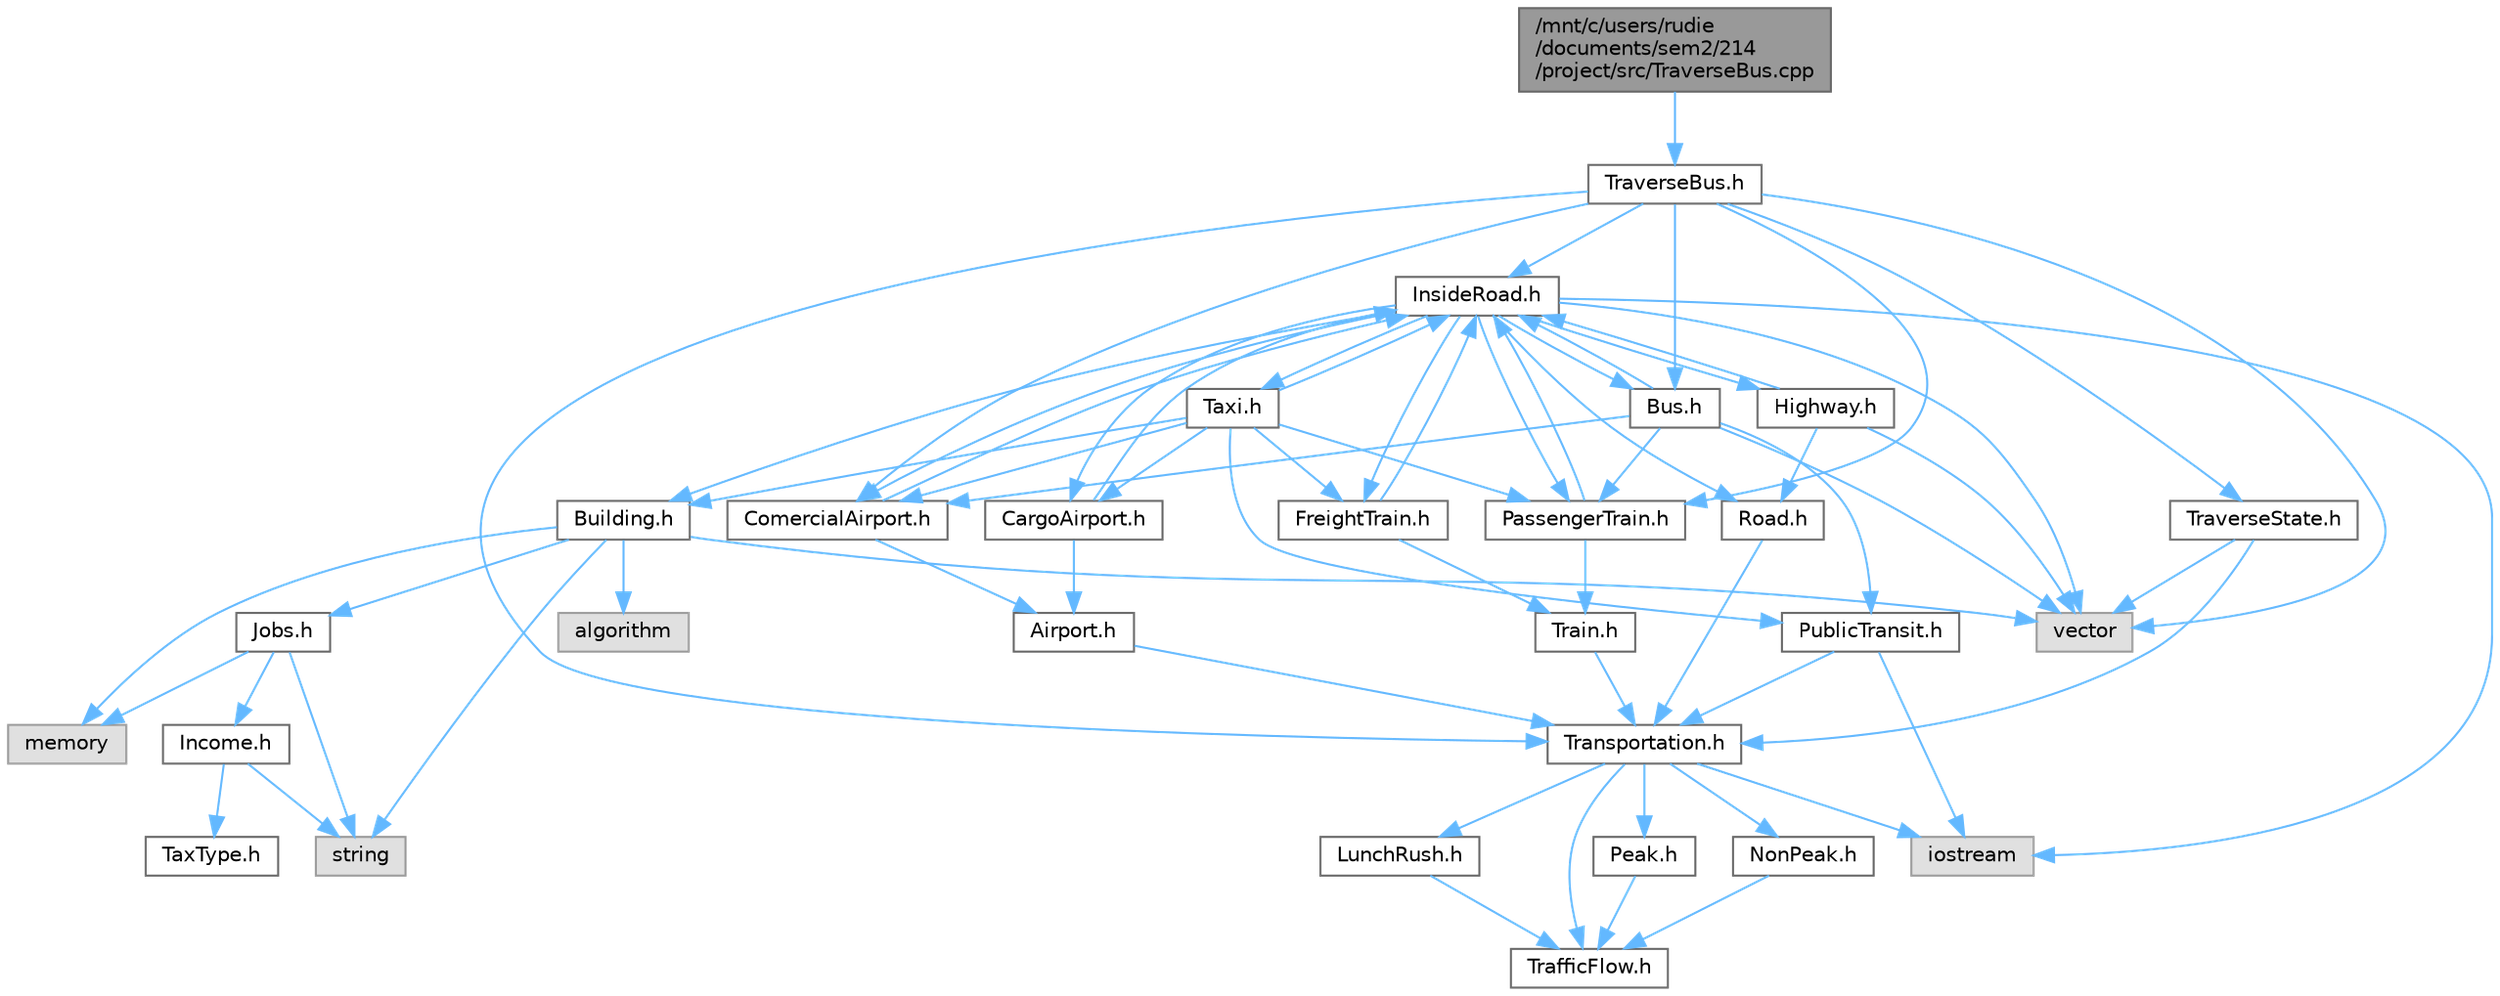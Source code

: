 digraph "/mnt/c/users/rudie/documents/sem2/214/project/src/TraverseBus.cpp"
{
 // LATEX_PDF_SIZE
  bgcolor="transparent";
  edge [fontname=Helvetica,fontsize=10,labelfontname=Helvetica,labelfontsize=10];
  node [fontname=Helvetica,fontsize=10,shape=box,height=0.2,width=0.4];
  Node1 [id="Node000001",label="/mnt/c/users/rudie\l/documents/sem2/214\l/project/src/TraverseBus.cpp",height=0.2,width=0.4,color="gray40", fillcolor="grey60", style="filled", fontcolor="black",tooltip="Implementation of the TraverseBus class."];
  Node1 -> Node2 [id="edge68_Node000001_Node000002",color="steelblue1",style="solid",tooltip=" "];
  Node2 [id="Node000002",label="TraverseBus.h",height=0.2,width=0.4,color="grey40", fillcolor="white", style="filled",URL="$TraverseBus_8h.html",tooltip="Header file for the TraverseBus class."];
  Node2 -> Node3 [id="edge69_Node000002_Node000003",color="steelblue1",style="solid",tooltip=" "];
  Node3 [id="Node000003",label="vector",height=0.2,width=0.4,color="grey60", fillcolor="#E0E0E0", style="filled",tooltip=" "];
  Node2 -> Node4 [id="edge70_Node000002_Node000004",color="steelblue1",style="solid",tooltip=" "];
  Node4 [id="Node000004",label="TraverseState.h",height=0.2,width=0.4,color="grey40", fillcolor="white", style="filled",URL="$TraverseState_8h.html",tooltip="Defines the TraverseState class and its interface for traversing through Transportation elements."];
  Node4 -> Node3 [id="edge71_Node000004_Node000003",color="steelblue1",style="solid",tooltip=" "];
  Node4 -> Node5 [id="edge72_Node000004_Node000005",color="steelblue1",style="solid",tooltip=" "];
  Node5 [id="Node000005",label="Transportation.h",height=0.2,width=0.4,color="grey40", fillcolor="white", style="filled",URL="$Transportation_8h.html",tooltip="Header file for the Transportation class."];
  Node5 -> Node6 [id="edge73_Node000005_Node000006",color="steelblue1",style="solid",tooltip=" "];
  Node6 [id="Node000006",label="iostream",height=0.2,width=0.4,color="grey60", fillcolor="#E0E0E0", style="filled",tooltip=" "];
  Node5 -> Node7 [id="edge74_Node000005_Node000007",color="steelblue1",style="solid",tooltip=" "];
  Node7 [id="Node000007",label="TrafficFlow.h",height=0.2,width=0.4,color="grey40", fillcolor="white", style="filled",URL="$TrafficFlow_8h.html",tooltip="Defines the TrafficFlow interface for traffic flow measurement."];
  Node5 -> Node8 [id="edge75_Node000005_Node000008",color="steelblue1",style="solid",tooltip=" "];
  Node8 [id="Node000008",label="Peak.h",height=0.2,width=0.4,color="grey40", fillcolor="white", style="filled",URL="$Peak_8h.html",tooltip="Header file for the Peak class, which inherits from TrafficFlow."];
  Node8 -> Node7 [id="edge76_Node000008_Node000007",color="steelblue1",style="solid",tooltip=" "];
  Node5 -> Node9 [id="edge77_Node000005_Node000009",color="steelblue1",style="solid",tooltip=" "];
  Node9 [id="Node000009",label="NonPeak.h",height=0.2,width=0.4,color="grey40", fillcolor="white", style="filled",URL="$NonPeak_8h.html",tooltip="Header file for the NonPeak class."];
  Node9 -> Node7 [id="edge78_Node000009_Node000007",color="steelblue1",style="solid",tooltip=" "];
  Node5 -> Node10 [id="edge79_Node000005_Node000010",color="steelblue1",style="solid",tooltip=" "];
  Node10 [id="Node000010",label="LunchRush.h",height=0.2,width=0.4,color="grey40", fillcolor="white", style="filled",URL="$LunchRush_8h.html",tooltip="Header file for the LunchRush class."];
  Node10 -> Node7 [id="edge80_Node000010_Node000007",color="steelblue1",style="solid",tooltip=" "];
  Node2 -> Node5 [id="edge81_Node000002_Node000005",color="steelblue1",style="solid",tooltip=" "];
  Node2 -> Node11 [id="edge82_Node000002_Node000011",color="steelblue1",style="solid",tooltip=" "];
  Node11 [id="Node000011",label="InsideRoad.h",height=0.2,width=0.4,color="grey40", fillcolor="white", style="filled",URL="$InsideRoad_8h.html",tooltip="Header file for the InsideRoad class."];
  Node11 -> Node3 [id="edge83_Node000011_Node000003",color="steelblue1",style="solid",tooltip=" "];
  Node11 -> Node6 [id="edge84_Node000011_Node000006",color="steelblue1",style="solid",tooltip=" "];
  Node11 -> Node12 [id="edge85_Node000011_Node000012",color="steelblue1",style="solid",tooltip=" "];
  Node12 [id="Node000012",label="Road.h",height=0.2,width=0.4,color="grey40", fillcolor="white", style="filled",URL="$Road_8h.html",tooltip="Defines the Road class which inherits from the Transportation class."];
  Node12 -> Node5 [id="edge86_Node000012_Node000005",color="steelblue1",style="solid",tooltip=" "];
  Node11 -> Node13 [id="edge87_Node000011_Node000013",color="steelblue1",style="solid",tooltip=" "];
  Node13 [id="Node000013",label="Highway.h",height=0.2,width=0.4,color="grey40", fillcolor="white", style="filled",URL="$Highway_8h.html",tooltip="Header file for the Highway class."];
  Node13 -> Node3 [id="edge88_Node000013_Node000003",color="steelblue1",style="solid",tooltip=" "];
  Node13 -> Node12 [id="edge89_Node000013_Node000012",color="steelblue1",style="solid",tooltip=" "];
  Node13 -> Node11 [id="edge90_Node000013_Node000011",color="steelblue1",style="solid",tooltip=" "];
  Node11 -> Node14 [id="edge91_Node000011_Node000014",color="steelblue1",style="solid",tooltip=" "];
  Node14 [id="Node000014",label="Bus.h",height=0.2,width=0.4,color="grey40", fillcolor="white", style="filled",URL="$Bus_8h.html",tooltip="Header file for the Bus class."];
  Node14 -> Node3 [id="edge92_Node000014_Node000003",color="steelblue1",style="solid",tooltip=" "];
  Node14 -> Node15 [id="edge93_Node000014_Node000015",color="steelblue1",style="solid",tooltip=" "];
  Node15 [id="Node000015",label="PublicTransit.h",height=0.2,width=0.4,color="grey40", fillcolor="white", style="filled",URL="$PublicTransit_8h.html",tooltip="Header file for the PublicTransit class."];
  Node15 -> Node6 [id="edge94_Node000015_Node000006",color="steelblue1",style="solid",tooltip=" "];
  Node15 -> Node5 [id="edge95_Node000015_Node000005",color="steelblue1",style="solid",tooltip=" "];
  Node14 -> Node11 [id="edge96_Node000014_Node000011",color="steelblue1",style="solid",tooltip=" "];
  Node14 -> Node16 [id="edge97_Node000014_Node000016",color="steelblue1",style="solid",tooltip=" "];
  Node16 [id="Node000016",label="ComercialAirport.h",height=0.2,width=0.4,color="grey40", fillcolor="white", style="filled",URL="$ComercialAirport_8h.html",tooltip="Defines the ComercialAirport class which inherits from the Airport class."];
  Node16 -> Node17 [id="edge98_Node000016_Node000017",color="steelblue1",style="solid",tooltip=" "];
  Node17 [id="Node000017",label="Airport.h",height=0.2,width=0.4,color="grey40", fillcolor="white", style="filled",URL="$Airport_8h.html",tooltip="Defines the Airport class which inherits from the Transportation class."];
  Node17 -> Node5 [id="edge99_Node000017_Node000005",color="steelblue1",style="solid",tooltip=" "];
  Node16 -> Node11 [id="edge100_Node000016_Node000011",color="steelblue1",style="solid",tooltip=" "];
  Node14 -> Node18 [id="edge101_Node000014_Node000018",color="steelblue1",style="solid",tooltip=" "];
  Node18 [id="Node000018",label="PassengerTrain.h",height=0.2,width=0.4,color="grey40", fillcolor="white", style="filled",URL="$PassengerTrain_8h.html",tooltip="Header file for the PassengerTrain class."];
  Node18 -> Node19 [id="edge102_Node000018_Node000019",color="steelblue1",style="solid",tooltip=" "];
  Node19 [id="Node000019",label="Train.h",height=0.2,width=0.4,color="grey40", fillcolor="white", style="filled",URL="$Train_8h.html",tooltip="Header file for the Train class."];
  Node19 -> Node5 [id="edge103_Node000019_Node000005",color="steelblue1",style="solid",tooltip=" "];
  Node18 -> Node11 [id="edge104_Node000018_Node000011",color="steelblue1",style="solid",tooltip=" "];
  Node11 -> Node20 [id="edge105_Node000011_Node000020",color="steelblue1",style="solid",tooltip=" "];
  Node20 [id="Node000020",label="Taxi.h",height=0.2,width=0.4,color="grey40", fillcolor="white", style="filled",URL="$Taxi_8h.html",tooltip="Header file for the Taxi class, which represents a taxi in a public transit system."];
  Node20 -> Node15 [id="edge106_Node000020_Node000015",color="steelblue1",style="solid",tooltip=" "];
  Node20 -> Node11 [id="edge107_Node000020_Node000011",color="steelblue1",style="solid",tooltip=" "];
  Node20 -> Node16 [id="edge108_Node000020_Node000016",color="steelblue1",style="solid",tooltip=" "];
  Node20 -> Node21 [id="edge109_Node000020_Node000021",color="steelblue1",style="solid",tooltip=" "];
  Node21 [id="Node000021",label="CargoAirport.h",height=0.2,width=0.4,color="grey40", fillcolor="white", style="filled",URL="$CargoAirport_8h.html",tooltip="Header file for the CargoAirport class."];
  Node21 -> Node17 [id="edge110_Node000021_Node000017",color="steelblue1",style="solid",tooltip=" "];
  Node21 -> Node11 [id="edge111_Node000021_Node000011",color="steelblue1",style="solid",tooltip=" "];
  Node20 -> Node22 [id="edge112_Node000020_Node000022",color="steelblue1",style="solid",tooltip=" "];
  Node22 [id="Node000022",label="FreightTrain.h",height=0.2,width=0.4,color="grey40", fillcolor="white", style="filled",URL="$FreightTrain_8h.html",tooltip="Header file for the FreightTrain class."];
  Node22 -> Node19 [id="edge113_Node000022_Node000019",color="steelblue1",style="solid",tooltip=" "];
  Node22 -> Node11 [id="edge114_Node000022_Node000011",color="steelblue1",style="solid",tooltip=" "];
  Node20 -> Node18 [id="edge115_Node000020_Node000018",color="steelblue1",style="solid",tooltip=" "];
  Node20 -> Node23 [id="edge116_Node000020_Node000023",color="steelblue1",style="solid",tooltip=" "];
  Node23 [id="Node000023",label="Building.h",height=0.2,width=0.4,color="grey40", fillcolor="white", style="filled",URL="$Building_8h.html",tooltip="Definition of the Building class."];
  Node23 -> Node24 [id="edge117_Node000023_Node000024",color="steelblue1",style="solid",tooltip=" "];
  Node24 [id="Node000024",label="string",height=0.2,width=0.4,color="grey60", fillcolor="#E0E0E0", style="filled",tooltip=" "];
  Node23 -> Node3 [id="edge118_Node000023_Node000003",color="steelblue1",style="solid",tooltip=" "];
  Node23 -> Node25 [id="edge119_Node000023_Node000025",color="steelblue1",style="solid",tooltip=" "];
  Node25 [id="Node000025",label="memory",height=0.2,width=0.4,color="grey60", fillcolor="#E0E0E0", style="filled",tooltip=" "];
  Node23 -> Node26 [id="edge120_Node000023_Node000026",color="steelblue1",style="solid",tooltip=" "];
  Node26 [id="Node000026",label="algorithm",height=0.2,width=0.4,color="grey60", fillcolor="#E0E0E0", style="filled",tooltip=" "];
  Node23 -> Node27 [id="edge121_Node000023_Node000027",color="steelblue1",style="solid",tooltip=" "];
  Node27 [id="Node000027",label="Jobs.h",height=0.2,width=0.4,color="grey40", fillcolor="white", style="filled",URL="$Jobs_8h.html",tooltip="Definition of the Jobs class."];
  Node27 -> Node25 [id="edge122_Node000027_Node000025",color="steelblue1",style="solid",tooltip=" "];
  Node27 -> Node28 [id="edge123_Node000027_Node000028",color="steelblue1",style="solid",tooltip=" "];
  Node28 [id="Node000028",label="Income.h",height=0.2,width=0.4,color="grey40", fillcolor="white", style="filled",URL="$Income_8h.html",tooltip="Definition of the Income class."];
  Node28 -> Node29 [id="edge124_Node000028_Node000029",color="steelblue1",style="solid",tooltip=" "];
  Node29 [id="Node000029",label="TaxType.h",height=0.2,width=0.4,color="grey40", fillcolor="white", style="filled",URL="$TaxType_8h_source.html",tooltip=" "];
  Node28 -> Node24 [id="edge125_Node000028_Node000024",color="steelblue1",style="solid",tooltip=" "];
  Node27 -> Node24 [id="edge126_Node000027_Node000024",color="steelblue1",style="solid",tooltip=" "];
  Node11 -> Node16 [id="edge127_Node000011_Node000016",color="steelblue1",style="solid",tooltip=" "];
  Node11 -> Node21 [id="edge128_Node000011_Node000021",color="steelblue1",style="solid",tooltip=" "];
  Node11 -> Node18 [id="edge129_Node000011_Node000018",color="steelblue1",style="solid",tooltip=" "];
  Node11 -> Node22 [id="edge130_Node000011_Node000022",color="steelblue1",style="solid",tooltip=" "];
  Node11 -> Node23 [id="edge131_Node000011_Node000023",color="steelblue1",style="solid",tooltip=" "];
  Node2 -> Node14 [id="edge132_Node000002_Node000014",color="steelblue1",style="solid",tooltip=" "];
  Node2 -> Node16 [id="edge133_Node000002_Node000016",color="steelblue1",style="solid",tooltip=" "];
  Node2 -> Node18 [id="edge134_Node000002_Node000018",color="steelblue1",style="solid",tooltip=" "];
}
